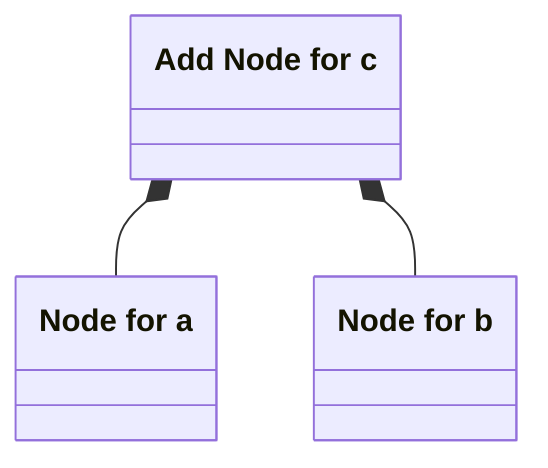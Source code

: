classDiagram
class Na["Node for a"]
class Nb["Node for b"]
class Nc["Add Node for c"]
Nc *-- Na
Nc *-- Nb